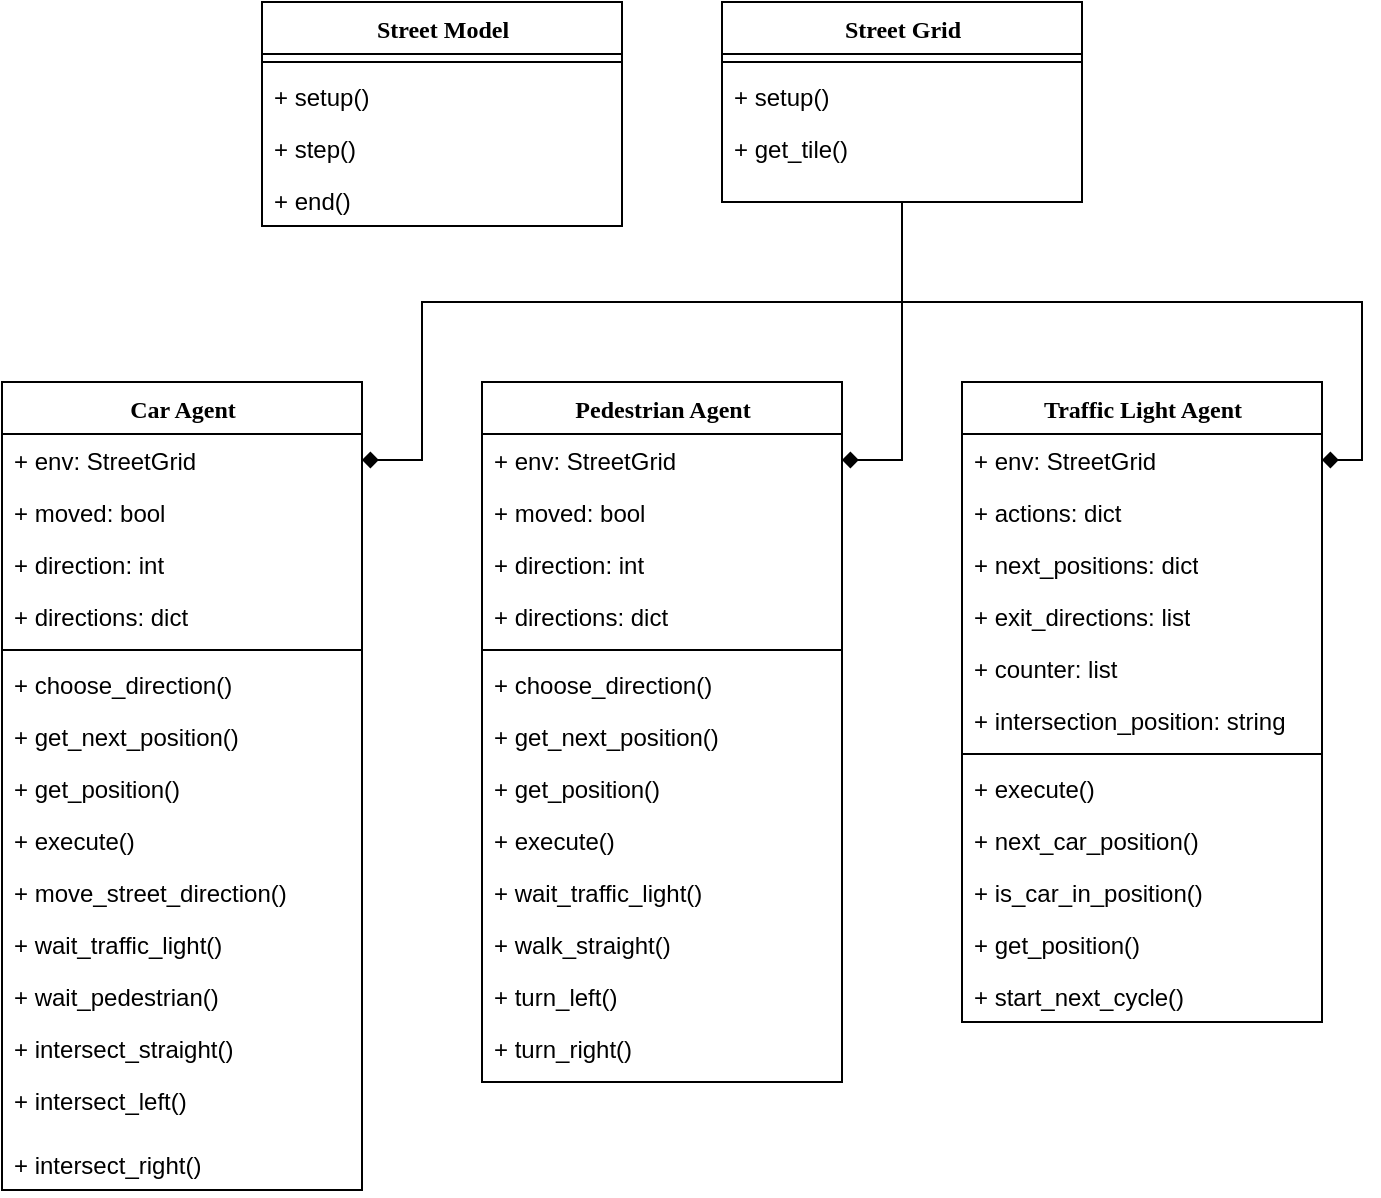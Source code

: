 <mxfile version="26.0.9">
  <diagram name="Page-1" id="9f46799a-70d6-7492-0946-bef42562c5a5">
    <mxGraphModel dx="984" dy="1509" grid="1" gridSize="10" guides="1" tooltips="1" connect="1" arrows="1" fold="1" page="1" pageScale="1" pageWidth="1100" pageHeight="850" background="none" math="0" shadow="0">
      <root>
        <mxCell id="0" />
        <mxCell id="1" parent="0" />
        <mxCell id="4P0r5QhQqGtcNHyNHN9T-1" value="Car Agent" style="swimlane;html=1;fontStyle=1;align=center;verticalAlign=top;childLayout=stackLayout;horizontal=1;startSize=26;horizontalStack=0;resizeParent=1;resizeLast=0;collapsible=1;marginBottom=0;swimlaneFillColor=#ffffff;rounded=0;shadow=0;comic=0;labelBackgroundColor=none;strokeWidth=1;fillColor=none;fontFamily=Verdana;fontSize=12" parent="1" vertex="1">
          <mxGeometry x="80" y="80" width="180" height="404" as="geometry" />
        </mxCell>
        <mxCell id="4P0r5QhQqGtcNHyNHN9T-2" value="+ env: StreetGrid" style="text;html=1;strokeColor=none;fillColor=none;align=left;verticalAlign=top;spacingLeft=4;spacingRight=4;whiteSpace=wrap;overflow=hidden;rotatable=0;points=[[0,0.5],[1,0.5]];portConstraint=eastwest;" parent="4P0r5QhQqGtcNHyNHN9T-1" vertex="1">
          <mxGeometry y="26" width="180" height="26" as="geometry" />
        </mxCell>
        <mxCell id="4P0r5QhQqGtcNHyNHN9T-3" value="+ moved: bool" style="text;html=1;strokeColor=none;fillColor=none;align=left;verticalAlign=top;spacingLeft=4;spacingRight=4;whiteSpace=wrap;overflow=hidden;rotatable=0;points=[[0,0.5],[1,0.5]];portConstraint=eastwest;" parent="4P0r5QhQqGtcNHyNHN9T-1" vertex="1">
          <mxGeometry y="52" width="180" height="26" as="geometry" />
        </mxCell>
        <mxCell id="4P0r5QhQqGtcNHyNHN9T-4" value="+ direction: int" style="text;html=1;strokeColor=none;fillColor=none;align=left;verticalAlign=top;spacingLeft=4;spacingRight=4;whiteSpace=wrap;overflow=hidden;rotatable=0;points=[[0,0.5],[1,0.5]];portConstraint=eastwest;" parent="4P0r5QhQqGtcNHyNHN9T-1" vertex="1">
          <mxGeometry y="78" width="180" height="26" as="geometry" />
        </mxCell>
        <mxCell id="scg5wZJn043ZYC_mSsyV-11" value="+ directions: dict" style="text;html=1;strokeColor=none;fillColor=none;align=left;verticalAlign=top;spacingLeft=4;spacingRight=4;whiteSpace=wrap;overflow=hidden;rotatable=0;points=[[0,0.5],[1,0.5]];portConstraint=eastwest;" parent="4P0r5QhQqGtcNHyNHN9T-1" vertex="1">
          <mxGeometry y="104" width="180" height="26" as="geometry" />
        </mxCell>
        <mxCell id="4P0r5QhQqGtcNHyNHN9T-7" value="" style="line;html=1;strokeWidth=1;fillColor=none;align=left;verticalAlign=middle;spacingTop=-1;spacingLeft=3;spacingRight=3;rotatable=0;labelPosition=right;points=[];portConstraint=eastwest;" parent="4P0r5QhQqGtcNHyNHN9T-1" vertex="1">
          <mxGeometry y="130" width="180" height="8" as="geometry" />
        </mxCell>
        <mxCell id="4P0r5QhQqGtcNHyNHN9T-8" value="+ choose_direction()" style="text;html=1;strokeColor=none;fillColor=none;align=left;verticalAlign=top;spacingLeft=4;spacingRight=4;whiteSpace=wrap;overflow=hidden;rotatable=0;points=[[0,0.5],[1,0.5]];portConstraint=eastwest;" parent="4P0r5QhQqGtcNHyNHN9T-1" vertex="1">
          <mxGeometry y="138" width="180" height="26" as="geometry" />
        </mxCell>
        <mxCell id="4P0r5QhQqGtcNHyNHN9T-9" value="+ get_next_position()" style="text;html=1;strokeColor=none;fillColor=none;align=left;verticalAlign=top;spacingLeft=4;spacingRight=4;whiteSpace=wrap;overflow=hidden;rotatable=0;points=[[0,0.5],[1,0.5]];portConstraint=eastwest;" parent="4P0r5QhQqGtcNHyNHN9T-1" vertex="1">
          <mxGeometry y="164" width="180" height="26" as="geometry" />
        </mxCell>
        <mxCell id="scg5wZJn043ZYC_mSsyV-16" value="+ get_position()" style="text;html=1;strokeColor=none;fillColor=none;align=left;verticalAlign=top;spacingLeft=4;spacingRight=4;whiteSpace=wrap;overflow=hidden;rotatable=0;points=[[0,0.5],[1,0.5]];portConstraint=eastwest;" parent="4P0r5QhQqGtcNHyNHN9T-1" vertex="1">
          <mxGeometry y="190" width="180" height="26" as="geometry" />
        </mxCell>
        <mxCell id="scg5wZJn043ZYC_mSsyV-17" value="+ execute()" style="text;html=1;strokeColor=none;fillColor=none;align=left;verticalAlign=top;spacingLeft=4;spacingRight=4;whiteSpace=wrap;overflow=hidden;rotatable=0;points=[[0,0.5],[1,0.5]];portConstraint=eastwest;" parent="4P0r5QhQqGtcNHyNHN9T-1" vertex="1">
          <mxGeometry y="216" width="180" height="26" as="geometry" />
        </mxCell>
        <mxCell id="gJN9YAVzHA8KdR5kkV3P-1" value="+ move_street_direction()" style="text;html=1;strokeColor=none;fillColor=none;align=left;verticalAlign=top;spacingLeft=4;spacingRight=4;whiteSpace=wrap;overflow=hidden;rotatable=0;points=[[0,0.5],[1,0.5]];portConstraint=eastwest;" vertex="1" parent="4P0r5QhQqGtcNHyNHN9T-1">
          <mxGeometry y="242" width="180" height="26" as="geometry" />
        </mxCell>
        <mxCell id="gJN9YAVzHA8KdR5kkV3P-3" value="+ wait_traffic_light()" style="text;html=1;strokeColor=none;fillColor=none;align=left;verticalAlign=top;spacingLeft=4;spacingRight=4;whiteSpace=wrap;overflow=hidden;rotatable=0;points=[[0,0.5],[1,0.5]];portConstraint=eastwest;" vertex="1" parent="4P0r5QhQqGtcNHyNHN9T-1">
          <mxGeometry y="268" width="180" height="26" as="geometry" />
        </mxCell>
        <mxCell id="gJN9YAVzHA8KdR5kkV3P-2" value="+ wait_pedestrian()" style="text;html=1;strokeColor=none;fillColor=none;align=left;verticalAlign=top;spacingLeft=4;spacingRight=4;whiteSpace=wrap;overflow=hidden;rotatable=0;points=[[0,0.5],[1,0.5]];portConstraint=eastwest;" vertex="1" parent="4P0r5QhQqGtcNHyNHN9T-1">
          <mxGeometry y="294" width="180" height="26" as="geometry" />
        </mxCell>
        <mxCell id="gJN9YAVzHA8KdR5kkV3P-4" value="+ intersect_straight()" style="text;html=1;strokeColor=none;fillColor=none;align=left;verticalAlign=top;spacingLeft=4;spacingRight=4;whiteSpace=wrap;overflow=hidden;rotatable=0;points=[[0,0.5],[1,0.5]];portConstraint=eastwest;" vertex="1" parent="4P0r5QhQqGtcNHyNHN9T-1">
          <mxGeometry y="320" width="180" height="26" as="geometry" />
        </mxCell>
        <mxCell id="gJN9YAVzHA8KdR5kkV3P-6" value="+ intersect_left()" style="text;html=1;strokeColor=none;fillColor=none;align=left;verticalAlign=top;spacingLeft=4;spacingRight=4;whiteSpace=wrap;overflow=hidden;rotatable=0;points=[[0,0.5],[1,0.5]];portConstraint=eastwest;" vertex="1" parent="4P0r5QhQqGtcNHyNHN9T-1">
          <mxGeometry y="346" width="180" height="32" as="geometry" />
        </mxCell>
        <mxCell id="gJN9YAVzHA8KdR5kkV3P-5" value="+ intersect_right()" style="text;html=1;strokeColor=none;fillColor=none;align=left;verticalAlign=top;spacingLeft=4;spacingRight=4;whiteSpace=wrap;overflow=hidden;rotatable=0;points=[[0,0.5],[1,0.5]];portConstraint=eastwest;" vertex="1" parent="4P0r5QhQqGtcNHyNHN9T-1">
          <mxGeometry y="378" width="180" height="26" as="geometry" />
        </mxCell>
        <mxCell id="gJN9YAVzHA8KdR5kkV3P-7" value="Pedestrian Agent" style="swimlane;html=1;fontStyle=1;align=center;verticalAlign=top;childLayout=stackLayout;horizontal=1;startSize=26;horizontalStack=0;resizeParent=1;resizeLast=0;collapsible=1;marginBottom=0;swimlaneFillColor=#ffffff;rounded=0;shadow=0;comic=0;labelBackgroundColor=none;strokeWidth=1;fillColor=none;fontFamily=Verdana;fontSize=12" vertex="1" parent="1">
          <mxGeometry x="320" y="80" width="180" height="350" as="geometry" />
        </mxCell>
        <mxCell id="gJN9YAVzHA8KdR5kkV3P-8" value="+ env: StreetGrid" style="text;html=1;strokeColor=none;fillColor=none;align=left;verticalAlign=top;spacingLeft=4;spacingRight=4;whiteSpace=wrap;overflow=hidden;rotatable=0;points=[[0,0.5],[1,0.5]];portConstraint=eastwest;" vertex="1" parent="gJN9YAVzHA8KdR5kkV3P-7">
          <mxGeometry y="26" width="180" height="26" as="geometry" />
        </mxCell>
        <mxCell id="gJN9YAVzHA8KdR5kkV3P-9" value="+ moved: bool" style="text;html=1;strokeColor=none;fillColor=none;align=left;verticalAlign=top;spacingLeft=4;spacingRight=4;whiteSpace=wrap;overflow=hidden;rotatable=0;points=[[0,0.5],[1,0.5]];portConstraint=eastwest;" vertex="1" parent="gJN9YAVzHA8KdR5kkV3P-7">
          <mxGeometry y="52" width="180" height="26" as="geometry" />
        </mxCell>
        <mxCell id="gJN9YAVzHA8KdR5kkV3P-10" value="+ direction: int" style="text;html=1;strokeColor=none;fillColor=none;align=left;verticalAlign=top;spacingLeft=4;spacingRight=4;whiteSpace=wrap;overflow=hidden;rotatable=0;points=[[0,0.5],[1,0.5]];portConstraint=eastwest;" vertex="1" parent="gJN9YAVzHA8KdR5kkV3P-7">
          <mxGeometry y="78" width="180" height="26" as="geometry" />
        </mxCell>
        <mxCell id="gJN9YAVzHA8KdR5kkV3P-11" value="+ directions: dict" style="text;html=1;strokeColor=none;fillColor=none;align=left;verticalAlign=top;spacingLeft=4;spacingRight=4;whiteSpace=wrap;overflow=hidden;rotatable=0;points=[[0,0.5],[1,0.5]];portConstraint=eastwest;" vertex="1" parent="gJN9YAVzHA8KdR5kkV3P-7">
          <mxGeometry y="104" width="180" height="26" as="geometry" />
        </mxCell>
        <mxCell id="gJN9YAVzHA8KdR5kkV3P-12" value="" style="line;html=1;strokeWidth=1;fillColor=none;align=left;verticalAlign=middle;spacingTop=-1;spacingLeft=3;spacingRight=3;rotatable=0;labelPosition=right;points=[];portConstraint=eastwest;" vertex="1" parent="gJN9YAVzHA8KdR5kkV3P-7">
          <mxGeometry y="130" width="180" height="8" as="geometry" />
        </mxCell>
        <mxCell id="gJN9YAVzHA8KdR5kkV3P-13" value="+ choose_direction()" style="text;html=1;strokeColor=none;fillColor=none;align=left;verticalAlign=top;spacingLeft=4;spacingRight=4;whiteSpace=wrap;overflow=hidden;rotatable=0;points=[[0,0.5],[1,0.5]];portConstraint=eastwest;" vertex="1" parent="gJN9YAVzHA8KdR5kkV3P-7">
          <mxGeometry y="138" width="180" height="26" as="geometry" />
        </mxCell>
        <mxCell id="gJN9YAVzHA8KdR5kkV3P-14" value="+ get_next_position()" style="text;html=1;strokeColor=none;fillColor=none;align=left;verticalAlign=top;spacingLeft=4;spacingRight=4;whiteSpace=wrap;overflow=hidden;rotatable=0;points=[[0,0.5],[1,0.5]];portConstraint=eastwest;" vertex="1" parent="gJN9YAVzHA8KdR5kkV3P-7">
          <mxGeometry y="164" width="180" height="26" as="geometry" />
        </mxCell>
        <mxCell id="gJN9YAVzHA8KdR5kkV3P-15" value="+ get_position()" style="text;html=1;strokeColor=none;fillColor=none;align=left;verticalAlign=top;spacingLeft=4;spacingRight=4;whiteSpace=wrap;overflow=hidden;rotatable=0;points=[[0,0.5],[1,0.5]];portConstraint=eastwest;" vertex="1" parent="gJN9YAVzHA8KdR5kkV3P-7">
          <mxGeometry y="190" width="180" height="26" as="geometry" />
        </mxCell>
        <mxCell id="gJN9YAVzHA8KdR5kkV3P-16" value="+ execute()" style="text;html=1;strokeColor=none;fillColor=none;align=left;verticalAlign=top;spacingLeft=4;spacingRight=4;whiteSpace=wrap;overflow=hidden;rotatable=0;points=[[0,0.5],[1,0.5]];portConstraint=eastwest;" vertex="1" parent="gJN9YAVzHA8KdR5kkV3P-7">
          <mxGeometry y="216" width="180" height="26" as="geometry" />
        </mxCell>
        <mxCell id="gJN9YAVzHA8KdR5kkV3P-17" value="+ wait_traffic_light()" style="text;html=1;strokeColor=none;fillColor=none;align=left;verticalAlign=top;spacingLeft=4;spacingRight=4;whiteSpace=wrap;overflow=hidden;rotatable=0;points=[[0,0.5],[1,0.5]];portConstraint=eastwest;" vertex="1" parent="gJN9YAVzHA8KdR5kkV3P-7">
          <mxGeometry y="242" width="180" height="26" as="geometry" />
        </mxCell>
        <mxCell id="gJN9YAVzHA8KdR5kkV3P-18" value="+ walk_straight()" style="text;html=1;strokeColor=none;fillColor=none;align=left;verticalAlign=top;spacingLeft=4;spacingRight=4;whiteSpace=wrap;overflow=hidden;rotatable=0;points=[[0,0.5],[1,0.5]];portConstraint=eastwest;" vertex="1" parent="gJN9YAVzHA8KdR5kkV3P-7">
          <mxGeometry y="268" width="180" height="26" as="geometry" />
        </mxCell>
        <mxCell id="gJN9YAVzHA8KdR5kkV3P-23" value="+ turn_left()" style="text;html=1;strokeColor=none;fillColor=none;align=left;verticalAlign=top;spacingLeft=4;spacingRight=4;whiteSpace=wrap;overflow=hidden;rotatable=0;points=[[0,0.5],[1,0.5]];portConstraint=eastwest;" vertex="1" parent="gJN9YAVzHA8KdR5kkV3P-7">
          <mxGeometry y="294" width="180" height="26" as="geometry" />
        </mxCell>
        <mxCell id="gJN9YAVzHA8KdR5kkV3P-24" value="+ turn_right()" style="text;html=1;strokeColor=none;fillColor=none;align=left;verticalAlign=top;spacingLeft=4;spacingRight=4;whiteSpace=wrap;overflow=hidden;rotatable=0;points=[[0,0.5],[1,0.5]];portConstraint=eastwest;" vertex="1" parent="gJN9YAVzHA8KdR5kkV3P-7">
          <mxGeometry y="320" width="180" height="26" as="geometry" />
        </mxCell>
        <mxCell id="gJN9YAVzHA8KdR5kkV3P-25" value="Traffic Light Agent" style="swimlane;html=1;fontStyle=1;align=center;verticalAlign=top;childLayout=stackLayout;horizontal=1;startSize=26;horizontalStack=0;resizeParent=1;resizeLast=0;collapsible=1;marginBottom=0;swimlaneFillColor=#ffffff;rounded=0;shadow=0;comic=0;labelBackgroundColor=none;strokeWidth=1;fillColor=none;fontFamily=Verdana;fontSize=12" vertex="1" parent="1">
          <mxGeometry x="560" y="80" width="180" height="320" as="geometry" />
        </mxCell>
        <mxCell id="gJN9YAVzHA8KdR5kkV3P-26" value="+ env: StreetGrid" style="text;html=1;strokeColor=none;fillColor=none;align=left;verticalAlign=top;spacingLeft=4;spacingRight=4;whiteSpace=wrap;overflow=hidden;rotatable=0;points=[[0,0.5],[1,0.5]];portConstraint=eastwest;" vertex="1" parent="gJN9YAVzHA8KdR5kkV3P-25">
          <mxGeometry y="26" width="180" height="26" as="geometry" />
        </mxCell>
        <mxCell id="gJN9YAVzHA8KdR5kkV3P-28" value="+ actions: dict" style="text;html=1;strokeColor=none;fillColor=none;align=left;verticalAlign=top;spacingLeft=4;spacingRight=4;whiteSpace=wrap;overflow=hidden;rotatable=0;points=[[0,0.5],[1,0.5]];portConstraint=eastwest;" vertex="1" parent="gJN9YAVzHA8KdR5kkV3P-25">
          <mxGeometry y="52" width="180" height="26" as="geometry" />
        </mxCell>
        <mxCell id="gJN9YAVzHA8KdR5kkV3P-29" value="+ next_positions: dict" style="text;html=1;strokeColor=none;fillColor=none;align=left;verticalAlign=top;spacingLeft=4;spacingRight=4;whiteSpace=wrap;overflow=hidden;rotatable=0;points=[[0,0.5],[1,0.5]];portConstraint=eastwest;" vertex="1" parent="gJN9YAVzHA8KdR5kkV3P-25">
          <mxGeometry y="78" width="180" height="26" as="geometry" />
        </mxCell>
        <mxCell id="gJN9YAVzHA8KdR5kkV3P-40" value="+ exit_directions: list" style="text;html=1;strokeColor=none;fillColor=none;align=left;verticalAlign=top;spacingLeft=4;spacingRight=4;whiteSpace=wrap;overflow=hidden;rotatable=0;points=[[0,0.5],[1,0.5]];portConstraint=eastwest;" vertex="1" parent="gJN9YAVzHA8KdR5kkV3P-25">
          <mxGeometry y="104" width="180" height="26" as="geometry" />
        </mxCell>
        <mxCell id="gJN9YAVzHA8KdR5kkV3P-39" value="+ counter: list" style="text;html=1;strokeColor=none;fillColor=none;align=left;verticalAlign=top;spacingLeft=4;spacingRight=4;whiteSpace=wrap;overflow=hidden;rotatable=0;points=[[0,0.5],[1,0.5]];portConstraint=eastwest;" vertex="1" parent="gJN9YAVzHA8KdR5kkV3P-25">
          <mxGeometry y="130" width="180" height="26" as="geometry" />
        </mxCell>
        <mxCell id="gJN9YAVzHA8KdR5kkV3P-41" value="+ intersection_position: string" style="text;html=1;strokeColor=none;fillColor=none;align=left;verticalAlign=top;spacingLeft=4;spacingRight=4;whiteSpace=wrap;overflow=hidden;rotatable=0;points=[[0,0.5],[1,0.5]];portConstraint=eastwest;" vertex="1" parent="gJN9YAVzHA8KdR5kkV3P-25">
          <mxGeometry y="156" width="180" height="26" as="geometry" />
        </mxCell>
        <mxCell id="gJN9YAVzHA8KdR5kkV3P-30" value="" style="line;html=1;strokeWidth=1;fillColor=none;align=left;verticalAlign=middle;spacingTop=-1;spacingLeft=3;spacingRight=3;rotatable=0;labelPosition=right;points=[];portConstraint=eastwest;" vertex="1" parent="gJN9YAVzHA8KdR5kkV3P-25">
          <mxGeometry y="182" width="180" height="8" as="geometry" />
        </mxCell>
        <mxCell id="gJN9YAVzHA8KdR5kkV3P-31" value="+ execute()" style="text;html=1;strokeColor=none;fillColor=none;align=left;verticalAlign=top;spacingLeft=4;spacingRight=4;whiteSpace=wrap;overflow=hidden;rotatable=0;points=[[0,0.5],[1,0.5]];portConstraint=eastwest;" vertex="1" parent="gJN9YAVzHA8KdR5kkV3P-25">
          <mxGeometry y="190" width="180" height="26" as="geometry" />
        </mxCell>
        <mxCell id="gJN9YAVzHA8KdR5kkV3P-32" value="+ next_car_position()" style="text;html=1;strokeColor=none;fillColor=none;align=left;verticalAlign=top;spacingLeft=4;spacingRight=4;whiteSpace=wrap;overflow=hidden;rotatable=0;points=[[0,0.5],[1,0.5]];portConstraint=eastwest;" vertex="1" parent="gJN9YAVzHA8KdR5kkV3P-25">
          <mxGeometry y="216" width="180" height="26" as="geometry" />
        </mxCell>
        <mxCell id="gJN9YAVzHA8KdR5kkV3P-33" value="+ is_car_in_position()" style="text;html=1;strokeColor=none;fillColor=none;align=left;verticalAlign=top;spacingLeft=4;spacingRight=4;whiteSpace=wrap;overflow=hidden;rotatable=0;points=[[0,0.5],[1,0.5]];portConstraint=eastwest;" vertex="1" parent="gJN9YAVzHA8KdR5kkV3P-25">
          <mxGeometry y="242" width="180" height="26" as="geometry" />
        </mxCell>
        <mxCell id="gJN9YAVzHA8KdR5kkV3P-34" value="+ get_position()" style="text;html=1;strokeColor=none;fillColor=none;align=left;verticalAlign=top;spacingLeft=4;spacingRight=4;whiteSpace=wrap;overflow=hidden;rotatable=0;points=[[0,0.5],[1,0.5]];portConstraint=eastwest;" vertex="1" parent="gJN9YAVzHA8KdR5kkV3P-25">
          <mxGeometry y="268" width="180" height="26" as="geometry" />
        </mxCell>
        <mxCell id="gJN9YAVzHA8KdR5kkV3P-35" value="+ start_next_cycle()" style="text;html=1;strokeColor=none;fillColor=none;align=left;verticalAlign=top;spacingLeft=4;spacingRight=4;whiteSpace=wrap;overflow=hidden;rotatable=0;points=[[0,0.5],[1,0.5]];portConstraint=eastwest;" vertex="1" parent="gJN9YAVzHA8KdR5kkV3P-25">
          <mxGeometry y="294" width="180" height="26" as="geometry" />
        </mxCell>
        <mxCell id="gJN9YAVzHA8KdR5kkV3P-42" value="Street Model" style="swimlane;html=1;fontStyle=1;align=center;verticalAlign=top;childLayout=stackLayout;horizontal=1;startSize=26;horizontalStack=0;resizeParent=1;resizeLast=0;collapsible=1;marginBottom=0;swimlaneFillColor=#ffffff;rounded=0;shadow=0;comic=0;labelBackgroundColor=none;strokeWidth=1;fillColor=none;fontFamily=Verdana;fontSize=12" vertex="1" parent="1">
          <mxGeometry x="210" y="-110" width="180" height="112" as="geometry" />
        </mxCell>
        <mxCell id="gJN9YAVzHA8KdR5kkV3P-49" value="" style="line;html=1;strokeWidth=1;fillColor=none;align=left;verticalAlign=middle;spacingTop=-1;spacingLeft=3;spacingRight=3;rotatable=0;labelPosition=right;points=[];portConstraint=eastwest;" vertex="1" parent="gJN9YAVzHA8KdR5kkV3P-42">
          <mxGeometry y="26" width="180" height="8" as="geometry" />
        </mxCell>
        <mxCell id="gJN9YAVzHA8KdR5kkV3P-51" value="+ setup()" style="text;html=1;strokeColor=none;fillColor=none;align=left;verticalAlign=top;spacingLeft=4;spacingRight=4;whiteSpace=wrap;overflow=hidden;rotatable=0;points=[[0,0.5],[1,0.5]];portConstraint=eastwest;" vertex="1" parent="gJN9YAVzHA8KdR5kkV3P-42">
          <mxGeometry y="34" width="180" height="26" as="geometry" />
        </mxCell>
        <mxCell id="gJN9YAVzHA8KdR5kkV3P-52" value="+ step()" style="text;html=1;strokeColor=none;fillColor=none;align=left;verticalAlign=top;spacingLeft=4;spacingRight=4;whiteSpace=wrap;overflow=hidden;rotatable=0;points=[[0,0.5],[1,0.5]];portConstraint=eastwest;" vertex="1" parent="gJN9YAVzHA8KdR5kkV3P-42">
          <mxGeometry y="60" width="180" height="26" as="geometry" />
        </mxCell>
        <mxCell id="gJN9YAVzHA8KdR5kkV3P-62" value="+ end()" style="text;html=1;strokeColor=none;fillColor=none;align=left;verticalAlign=top;spacingLeft=4;spacingRight=4;whiteSpace=wrap;overflow=hidden;rotatable=0;points=[[0,0.5],[1,0.5]];portConstraint=eastwest;" vertex="1" parent="gJN9YAVzHA8KdR5kkV3P-42">
          <mxGeometry y="86" width="180" height="26" as="geometry" />
        </mxCell>
        <mxCell id="gJN9YAVzHA8KdR5kkV3P-63" style="edgeStyle=orthogonalEdgeStyle;rounded=0;orthogonalLoop=1;jettySize=auto;html=1;exitX=0.5;exitY=1;exitDx=0;exitDy=0;entryX=1;entryY=0.5;entryDx=0;entryDy=0;endArrow=diamond;endFill=1;" edge="1" parent="1" source="gJN9YAVzHA8KdR5kkV3P-56" target="gJN9YAVzHA8KdR5kkV3P-26">
          <mxGeometry relative="1" as="geometry">
            <Array as="points">
              <mxPoint x="530" y="40" />
              <mxPoint x="760" y="40" />
              <mxPoint x="760" y="119" />
            </Array>
          </mxGeometry>
        </mxCell>
        <mxCell id="gJN9YAVzHA8KdR5kkV3P-64" style="edgeStyle=orthogonalEdgeStyle;rounded=0;orthogonalLoop=1;jettySize=auto;html=1;exitX=0.5;exitY=1;exitDx=0;exitDy=0;entryX=1;entryY=0.5;entryDx=0;entryDy=0;endArrow=diamond;endFill=1;" edge="1" parent="1" source="gJN9YAVzHA8KdR5kkV3P-56" target="gJN9YAVzHA8KdR5kkV3P-8">
          <mxGeometry relative="1" as="geometry">
            <Array as="points">
              <mxPoint x="530" y="119" />
            </Array>
          </mxGeometry>
        </mxCell>
        <mxCell id="gJN9YAVzHA8KdR5kkV3P-65" style="edgeStyle=orthogonalEdgeStyle;rounded=0;orthogonalLoop=1;jettySize=auto;html=1;exitX=0.5;exitY=1;exitDx=0;exitDy=0;entryX=1;entryY=0.5;entryDx=0;entryDy=0;endArrow=diamond;endFill=1;" edge="1" parent="1" source="gJN9YAVzHA8KdR5kkV3P-56" target="4P0r5QhQqGtcNHyNHN9T-2">
          <mxGeometry relative="1" as="geometry">
            <Array as="points">
              <mxPoint x="530" y="40" />
              <mxPoint x="290" y="40" />
              <mxPoint x="290" y="119" />
            </Array>
          </mxGeometry>
        </mxCell>
        <mxCell id="gJN9YAVzHA8KdR5kkV3P-56" value="Street Grid" style="swimlane;html=1;fontStyle=1;align=center;verticalAlign=top;childLayout=stackLayout;horizontal=1;startSize=26;horizontalStack=0;resizeParent=1;resizeLast=0;collapsible=1;marginBottom=0;swimlaneFillColor=#ffffff;rounded=0;shadow=0;comic=0;labelBackgroundColor=none;strokeWidth=1;fillColor=none;fontFamily=Verdana;fontSize=12" vertex="1" parent="1">
          <mxGeometry x="440" y="-110" width="180" height="100" as="geometry" />
        </mxCell>
        <mxCell id="gJN9YAVzHA8KdR5kkV3P-57" value="" style="line;html=1;strokeWidth=1;fillColor=none;align=left;verticalAlign=middle;spacingTop=-1;spacingLeft=3;spacingRight=3;rotatable=0;labelPosition=right;points=[];portConstraint=eastwest;" vertex="1" parent="gJN9YAVzHA8KdR5kkV3P-56">
          <mxGeometry y="26" width="180" height="8" as="geometry" />
        </mxCell>
        <mxCell id="gJN9YAVzHA8KdR5kkV3P-58" value="+ setup()" style="text;html=1;strokeColor=none;fillColor=none;align=left;verticalAlign=top;spacingLeft=4;spacingRight=4;whiteSpace=wrap;overflow=hidden;rotatable=0;points=[[0,0.5],[1,0.5]];portConstraint=eastwest;" vertex="1" parent="gJN9YAVzHA8KdR5kkV3P-56">
          <mxGeometry y="34" width="180" height="26" as="geometry" />
        </mxCell>
        <mxCell id="gJN9YAVzHA8KdR5kkV3P-59" value="+ get_tile()" style="text;html=1;strokeColor=none;fillColor=none;align=left;verticalAlign=top;spacingLeft=4;spacingRight=4;whiteSpace=wrap;overflow=hidden;rotatable=0;points=[[0,0.5],[1,0.5]];portConstraint=eastwest;" vertex="1" parent="gJN9YAVzHA8KdR5kkV3P-56">
          <mxGeometry y="60" width="180" height="26" as="geometry" />
        </mxCell>
      </root>
    </mxGraphModel>
  </diagram>
</mxfile>
